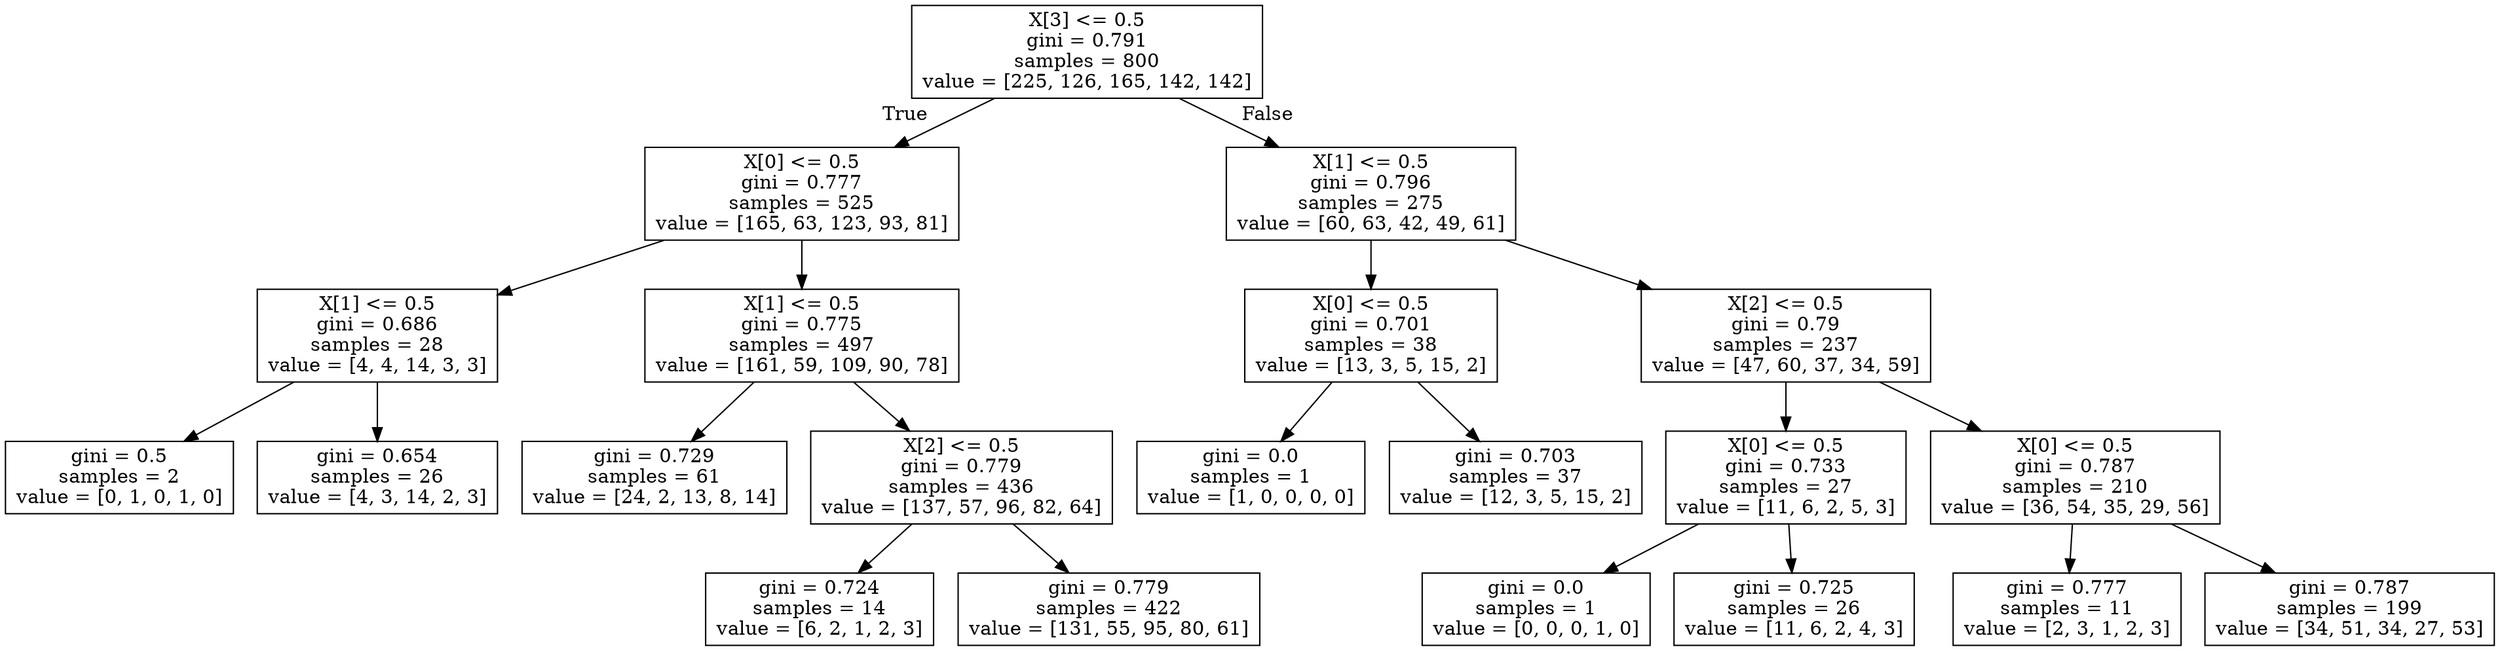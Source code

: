 digraph Tree {
node [shape=box] ;
0 [label="X[3] <= 0.5\ngini = 0.791\nsamples = 800\nvalue = [225, 126, 165, 142, 142]"] ;
1 [label="X[0] <= 0.5\ngini = 0.777\nsamples = 525\nvalue = [165, 63, 123, 93, 81]"] ;
0 -> 1 [labeldistance=2.5, labelangle=45, headlabel="True"] ;
2 [label="X[1] <= 0.5\ngini = 0.686\nsamples = 28\nvalue = [4, 4, 14, 3, 3]"] ;
1 -> 2 ;
3 [label="gini = 0.5\nsamples = 2\nvalue = [0, 1, 0, 1, 0]"] ;
2 -> 3 ;
4 [label="gini = 0.654\nsamples = 26\nvalue = [4, 3, 14, 2, 3]"] ;
2 -> 4 ;
5 [label="X[1] <= 0.5\ngini = 0.775\nsamples = 497\nvalue = [161, 59, 109, 90, 78]"] ;
1 -> 5 ;
6 [label="gini = 0.729\nsamples = 61\nvalue = [24, 2, 13, 8, 14]"] ;
5 -> 6 ;
7 [label="X[2] <= 0.5\ngini = 0.779\nsamples = 436\nvalue = [137, 57, 96, 82, 64]"] ;
5 -> 7 ;
8 [label="gini = 0.724\nsamples = 14\nvalue = [6, 2, 1, 2, 3]"] ;
7 -> 8 ;
9 [label="gini = 0.779\nsamples = 422\nvalue = [131, 55, 95, 80, 61]"] ;
7 -> 9 ;
10 [label="X[1] <= 0.5\ngini = 0.796\nsamples = 275\nvalue = [60, 63, 42, 49, 61]"] ;
0 -> 10 [labeldistance=2.5, labelangle=-45, headlabel="False"] ;
11 [label="X[0] <= 0.5\ngini = 0.701\nsamples = 38\nvalue = [13, 3, 5, 15, 2]"] ;
10 -> 11 ;
12 [label="gini = 0.0\nsamples = 1\nvalue = [1, 0, 0, 0, 0]"] ;
11 -> 12 ;
13 [label="gini = 0.703\nsamples = 37\nvalue = [12, 3, 5, 15, 2]"] ;
11 -> 13 ;
14 [label="X[2] <= 0.5\ngini = 0.79\nsamples = 237\nvalue = [47, 60, 37, 34, 59]"] ;
10 -> 14 ;
15 [label="X[0] <= 0.5\ngini = 0.733\nsamples = 27\nvalue = [11, 6, 2, 5, 3]"] ;
14 -> 15 ;
16 [label="gini = 0.0\nsamples = 1\nvalue = [0, 0, 0, 1, 0]"] ;
15 -> 16 ;
17 [label="gini = 0.725\nsamples = 26\nvalue = [11, 6, 2, 4, 3]"] ;
15 -> 17 ;
18 [label="X[0] <= 0.5\ngini = 0.787\nsamples = 210\nvalue = [36, 54, 35, 29, 56]"] ;
14 -> 18 ;
19 [label="gini = 0.777\nsamples = 11\nvalue = [2, 3, 1, 2, 3]"] ;
18 -> 19 ;
20 [label="gini = 0.787\nsamples = 199\nvalue = [34, 51, 34, 27, 53]"] ;
18 -> 20 ;
}